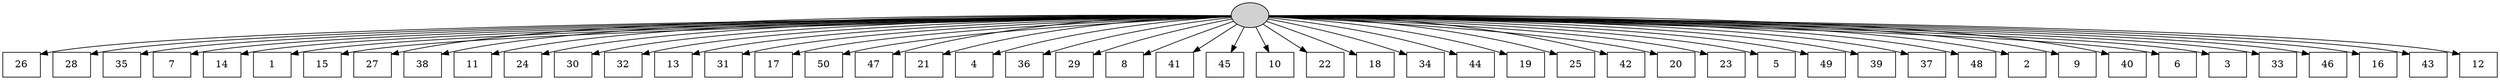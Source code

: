 digraph G {
0[style=filled, fillcolor=grey82, label=""];
1[shape=box,style=filled, fillcolor=white,label="26\n"];
2[shape=box,style=filled, fillcolor=white,label="28\n"];
3[shape=box,style=filled, fillcolor=white,label="35\n"];
4[shape=box,style=filled, fillcolor=white,label="7\n"];
5[shape=box,style=filled, fillcolor=white,label="14\n"];
6[shape=box,style=filled, fillcolor=white,label="1\n"];
7[shape=box,style=filled, fillcolor=white,label="15\n"];
8[shape=box,style=filled, fillcolor=white,label="27\n"];
9[shape=box,style=filled, fillcolor=white,label="38\n"];
10[shape=box,style=filled, fillcolor=white,label="11\n"];
11[shape=box,style=filled, fillcolor=white,label="24\n"];
12[shape=box,style=filled, fillcolor=white,label="30\n"];
13[shape=box,style=filled, fillcolor=white,label="32\n"];
14[shape=box,style=filled, fillcolor=white,label="13\n"];
15[shape=box,style=filled, fillcolor=white,label="31\n"];
16[shape=box,style=filled, fillcolor=white,label="17\n"];
17[shape=box,style=filled, fillcolor=white,label="50\n"];
18[shape=box,style=filled, fillcolor=white,label="47\n"];
19[shape=box,style=filled, fillcolor=white,label="21\n"];
20[shape=box,style=filled, fillcolor=white,label="4\n"];
21[shape=box,style=filled, fillcolor=white,label="36\n"];
22[shape=box,style=filled, fillcolor=white,label="29\n"];
23[shape=box,style=filled, fillcolor=white,label="8\n"];
24[shape=box,style=filled, fillcolor=white,label="41\n"];
25[shape=box,style=filled, fillcolor=white,label="45\n"];
26[shape=box,style=filled, fillcolor=white,label="10\n"];
27[shape=box,style=filled, fillcolor=white,label="22\n"];
28[shape=box,style=filled, fillcolor=white,label="18\n"];
29[shape=box,style=filled, fillcolor=white,label="34\n"];
30[shape=box,style=filled, fillcolor=white,label="44\n"];
31[shape=box,style=filled, fillcolor=white,label="19\n"];
32[shape=box,style=filled, fillcolor=white,label="25\n"];
33[shape=box,style=filled, fillcolor=white,label="42\n"];
34[shape=box,style=filled, fillcolor=white,label="20\n"];
35[shape=box,style=filled, fillcolor=white,label="23\n"];
36[shape=box,style=filled, fillcolor=white,label="5\n"];
37[shape=box,style=filled, fillcolor=white,label="49\n"];
38[shape=box,style=filled, fillcolor=white,label="39\n"];
39[shape=box,style=filled, fillcolor=white,label="37\n"];
40[shape=box,style=filled, fillcolor=white,label="48\n"];
41[shape=box,style=filled, fillcolor=white,label="2\n"];
42[shape=box,style=filled, fillcolor=white,label="9\n"];
43[shape=box,style=filled, fillcolor=white,label="40\n"];
44[shape=box,style=filled, fillcolor=white,label="6\n"];
45[shape=box,style=filled, fillcolor=white,label="3\n"];
46[shape=box,style=filled, fillcolor=white,label="33\n"];
47[shape=box,style=filled, fillcolor=white,label="46\n"];
48[shape=box,style=filled, fillcolor=white,label="16\n"];
49[shape=box,style=filled, fillcolor=white,label="43\n"];
50[shape=box,style=filled, fillcolor=white,label="12\n"];
0->1 ;
0->2 ;
0->3 ;
0->4 ;
0->5 ;
0->6 ;
0->7 ;
0->8 ;
0->9 ;
0->10 ;
0->11 ;
0->12 ;
0->13 ;
0->14 ;
0->15 ;
0->16 ;
0->17 ;
0->18 ;
0->19 ;
0->20 ;
0->21 ;
0->22 ;
0->23 ;
0->24 ;
0->25 ;
0->26 ;
0->27 ;
0->28 ;
0->29 ;
0->30 ;
0->31 ;
0->32 ;
0->33 ;
0->34 ;
0->35 ;
0->36 ;
0->37 ;
0->38 ;
0->39 ;
0->40 ;
0->41 ;
0->42 ;
0->43 ;
0->44 ;
0->45 ;
0->46 ;
0->47 ;
0->48 ;
0->49 ;
0->50 ;
}
